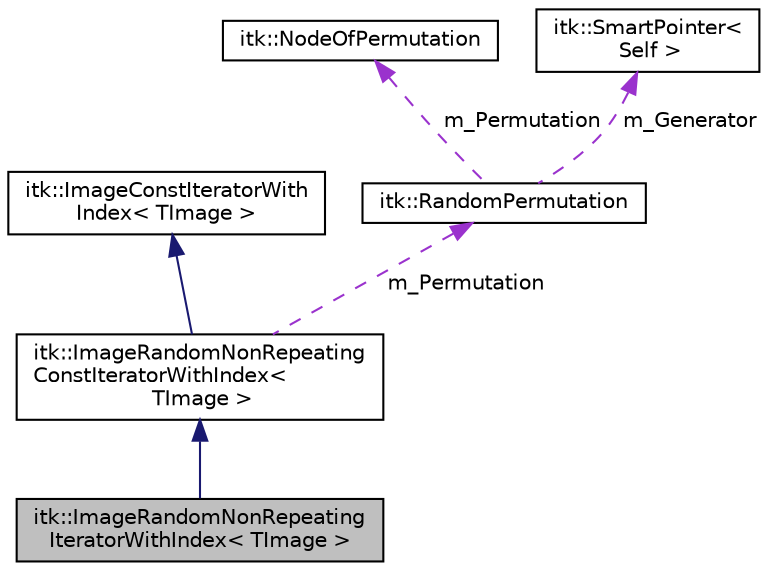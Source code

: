 digraph "itk::ImageRandomNonRepeatingIteratorWithIndex&lt; TImage &gt;"
{
 // LATEX_PDF_SIZE
  edge [fontname="Helvetica",fontsize="10",labelfontname="Helvetica",labelfontsize="10"];
  node [fontname="Helvetica",fontsize="10",shape=record];
  Node1 [label="itk::ImageRandomNonRepeating\lIteratorWithIndex\< TImage \>",height=0.2,width=0.4,color="black", fillcolor="grey75", style="filled", fontcolor="black",tooltip="A multi-dimensional image iterator that visits image pixels within a region in a random order,..."];
  Node2 -> Node1 [dir="back",color="midnightblue",fontsize="10",style="solid",fontname="Helvetica"];
  Node2 [label="itk::ImageRandomNonRepeating\lConstIteratorWithIndex\<\l TImage \>",height=0.2,width=0.4,color="black", fillcolor="white", style="filled",URL="$classitk_1_1ImageRandomNonRepeatingConstIteratorWithIndex.html",tooltip="A multi-dimensional image iterator that visits a random set of pixels within an image region...."];
  Node3 -> Node2 [dir="back",color="midnightblue",fontsize="10",style="solid",fontname="Helvetica"];
  Node3 [label="itk::ImageConstIteratorWith\lIndex\< TImage \>",height=0.2,width=0.4,color="black", fillcolor="white", style="filled",URL="$classitk_1_1ImageConstIteratorWithIndex.html",tooltip="A base class for multi-dimensional iterators templated over image type that are designed to efficient..."];
  Node4 -> Node2 [dir="back",color="darkorchid3",fontsize="10",style="dashed",label=" m_Permutation" ,fontname="Helvetica"];
  Node4 [label="itk::RandomPermutation",height=0.2,width=0.4,color="black", fillcolor="white", style="filled",URL="$classitk_1_1RandomPermutation.html",tooltip="Produce a random permutation of a collection."];
  Node5 -> Node4 [dir="back",color="darkorchid3",fontsize="10",style="dashed",label=" m_Permutation" ,fontname="Helvetica"];
  Node5 [label="itk::NodeOfPermutation",height=0.2,width=0.4,color="black", fillcolor="white", style="filled",URL="$classitk_1_1NodeOfPermutation.html",tooltip="A node to be used when computing permutations."];
  Node6 -> Node4 [dir="back",color="darkorchid3",fontsize="10",style="dashed",label=" m_Generator" ,fontname="Helvetica"];
  Node6 [label="itk::SmartPointer\<\l Self \>",height=0.2,width=0.4,color="black", fillcolor="white", style="filled",URL="$classitk_1_1SmartPointer.html",tooltip=" "];
}
